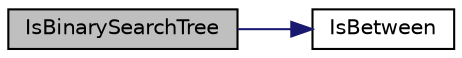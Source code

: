 digraph "IsBinarySearchTree"
{
 // INTERACTIVE_SVG=YES
 // LATEX_PDF_SIZE
  bgcolor="transparent";
  edge [fontname="Helvetica",fontsize="10",labelfontname="Helvetica",labelfontsize="10"];
  node [fontname="Helvetica",fontsize="10",shape=record];
  rankdir="LR";
  Node1 [label="IsBinarySearchTree",height=0.2,width=0.4,color="black", fillcolor="grey75", style="filled", fontcolor="black",tooltip=" "];
  Node1 -> Node2 [color="midnightblue",fontsize="10",style="solid",fontname="Helvetica"];
  Node2 [label="IsBetween",height=0.2,width=0.4,color="black",URL="$d3/d2e/classcommon_1_1BinarySearch_a896cb182f6f64ffc3d125aa2f0bb952f.html#a896cb182f6f64ffc3d125aa2f0bb952f",tooltip=" "];
}
